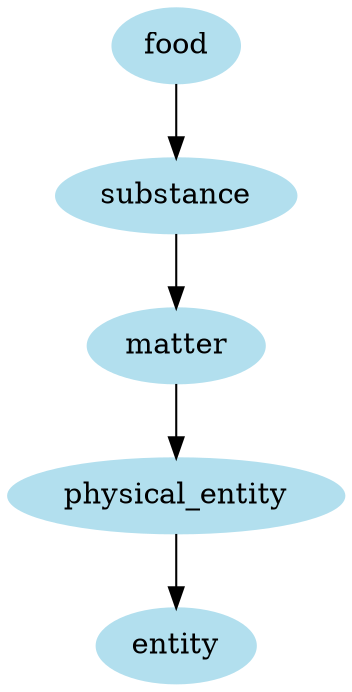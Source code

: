 digraph unix {
	node [color=lightblue2 style=filled]
	size="6,6"
	food -> substance
	substance -> matter
	matter -> physical_entity
	physical_entity -> entity
}
